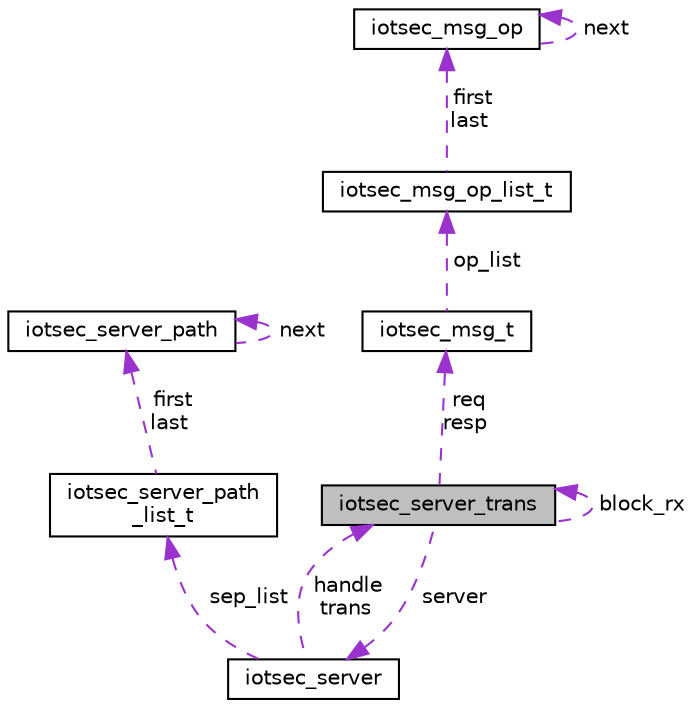 digraph "iotsec_server_trans"
{
 // LATEX_PDF_SIZE
  edge [fontname="Helvetica",fontsize="10",labelfontname="Helvetica",labelfontsize="10"];
  node [fontname="Helvetica",fontsize="10",shape=record];
  Node1 [label="iotsec_server_trans",height=0.2,width=0.4,color="black", fillcolor="grey75", style="filled", fontcolor="black",tooltip="Transaction structure."];
  Node2 -> Node1 [dir="back",color="darkorchid3",fontsize="10",style="dashed",label=" server" ,fontname="Helvetica"];
  Node2 [label="iotsec_server",height=0.2,width=0.4,color="black", fillcolor="white", style="filled",URL="$structiotsec__server.html",tooltip="Server structure."];
  Node1 -> Node2 [dir="back",color="darkorchid3",fontsize="10",style="dashed",label=" handle\ntrans" ,fontname="Helvetica"];
  Node3 -> Node2 [dir="back",color="darkorchid3",fontsize="10",style="dashed",label=" sep_list" ,fontname="Helvetica"];
  Node3 [label="iotsec_server_path\l_list_t",height=0.2,width=0.4,color="black", fillcolor="white", style="filled",URL="$structiotsec__server__path__list__t.html",tooltip="URI path list structure."];
  Node4 -> Node3 [dir="back",color="darkorchid3",fontsize="10",style="dashed",label=" first\nlast" ,fontname="Helvetica"];
  Node4 [label="iotsec_server_path",height=0.2,width=0.4,color="black", fillcolor="white", style="filled",URL="$structiotsec__server__path.html",tooltip="URI path structure."];
  Node4 -> Node4 [dir="back",color="darkorchid3",fontsize="10",style="dashed",label=" next" ,fontname="Helvetica"];
  Node5 -> Node1 [dir="back",color="darkorchid3",fontsize="10",style="dashed",label=" req\nresp" ,fontname="Helvetica"];
  Node5 [label="iotsec_msg_t",height=0.2,width=0.4,color="black", fillcolor="white", style="filled",URL="$structiotsec__msg__t.html",tooltip="Message structure."];
  Node6 -> Node5 [dir="back",color="darkorchid3",fontsize="10",style="dashed",label=" op_list" ,fontname="Helvetica"];
  Node6 [label="iotsec_msg_op_list_t",height=0.2,width=0.4,color="black", fillcolor="white", style="filled",URL="$structiotsec__msg__op__list__t.html",tooltip="Option linked-list structure."];
  Node7 -> Node6 [dir="back",color="darkorchid3",fontsize="10",style="dashed",label=" first\nlast" ,fontname="Helvetica"];
  Node7 [label="iotsec_msg_op",height=0.2,width=0.4,color="black", fillcolor="white", style="filled",URL="$structiotsec__msg__op.html",tooltip="Option structure."];
  Node7 -> Node7 [dir="back",color="darkorchid3",fontsize="10",style="dashed",label=" next" ,fontname="Helvetica"];
  Node1 -> Node1 [dir="back",color="darkorchid3",fontsize="10",style="dashed",label=" block_rx" ,fontname="Helvetica"];
}
